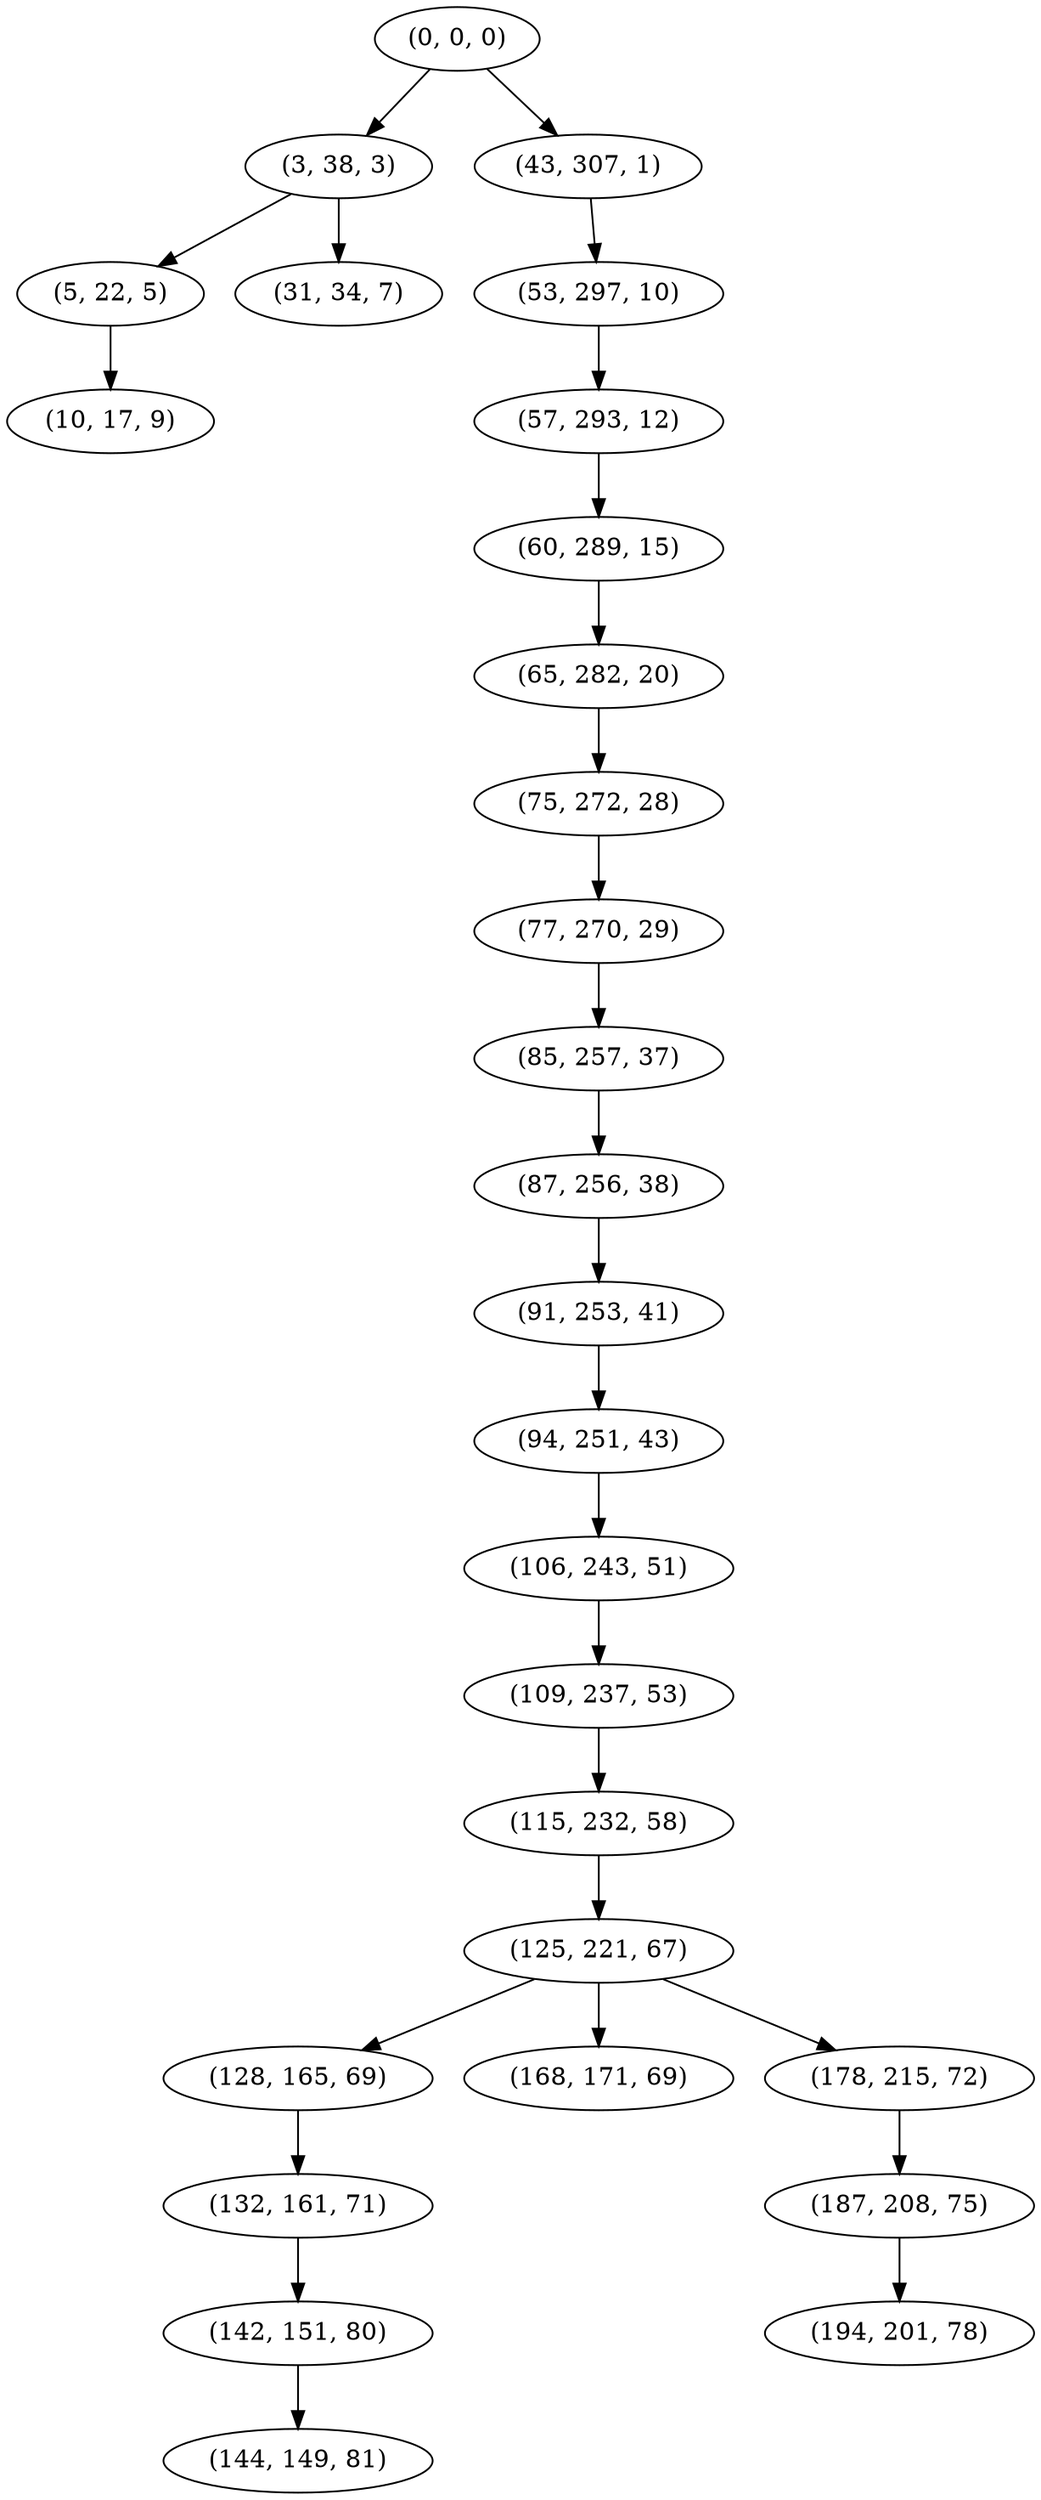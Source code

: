 digraph tree {
    "(0, 0, 0)";
    "(3, 38, 3)";
    "(5, 22, 5)";
    "(10, 17, 9)";
    "(31, 34, 7)";
    "(43, 307, 1)";
    "(53, 297, 10)";
    "(57, 293, 12)";
    "(60, 289, 15)";
    "(65, 282, 20)";
    "(75, 272, 28)";
    "(77, 270, 29)";
    "(85, 257, 37)";
    "(87, 256, 38)";
    "(91, 253, 41)";
    "(94, 251, 43)";
    "(106, 243, 51)";
    "(109, 237, 53)";
    "(115, 232, 58)";
    "(125, 221, 67)";
    "(128, 165, 69)";
    "(132, 161, 71)";
    "(142, 151, 80)";
    "(144, 149, 81)";
    "(168, 171, 69)";
    "(178, 215, 72)";
    "(187, 208, 75)";
    "(194, 201, 78)";
    "(0, 0, 0)" -> "(3, 38, 3)";
    "(0, 0, 0)" -> "(43, 307, 1)";
    "(3, 38, 3)" -> "(5, 22, 5)";
    "(3, 38, 3)" -> "(31, 34, 7)";
    "(5, 22, 5)" -> "(10, 17, 9)";
    "(43, 307, 1)" -> "(53, 297, 10)";
    "(53, 297, 10)" -> "(57, 293, 12)";
    "(57, 293, 12)" -> "(60, 289, 15)";
    "(60, 289, 15)" -> "(65, 282, 20)";
    "(65, 282, 20)" -> "(75, 272, 28)";
    "(75, 272, 28)" -> "(77, 270, 29)";
    "(77, 270, 29)" -> "(85, 257, 37)";
    "(85, 257, 37)" -> "(87, 256, 38)";
    "(87, 256, 38)" -> "(91, 253, 41)";
    "(91, 253, 41)" -> "(94, 251, 43)";
    "(94, 251, 43)" -> "(106, 243, 51)";
    "(106, 243, 51)" -> "(109, 237, 53)";
    "(109, 237, 53)" -> "(115, 232, 58)";
    "(115, 232, 58)" -> "(125, 221, 67)";
    "(125, 221, 67)" -> "(128, 165, 69)";
    "(125, 221, 67)" -> "(168, 171, 69)";
    "(125, 221, 67)" -> "(178, 215, 72)";
    "(128, 165, 69)" -> "(132, 161, 71)";
    "(132, 161, 71)" -> "(142, 151, 80)";
    "(142, 151, 80)" -> "(144, 149, 81)";
    "(178, 215, 72)" -> "(187, 208, 75)";
    "(187, 208, 75)" -> "(194, 201, 78)";
}
